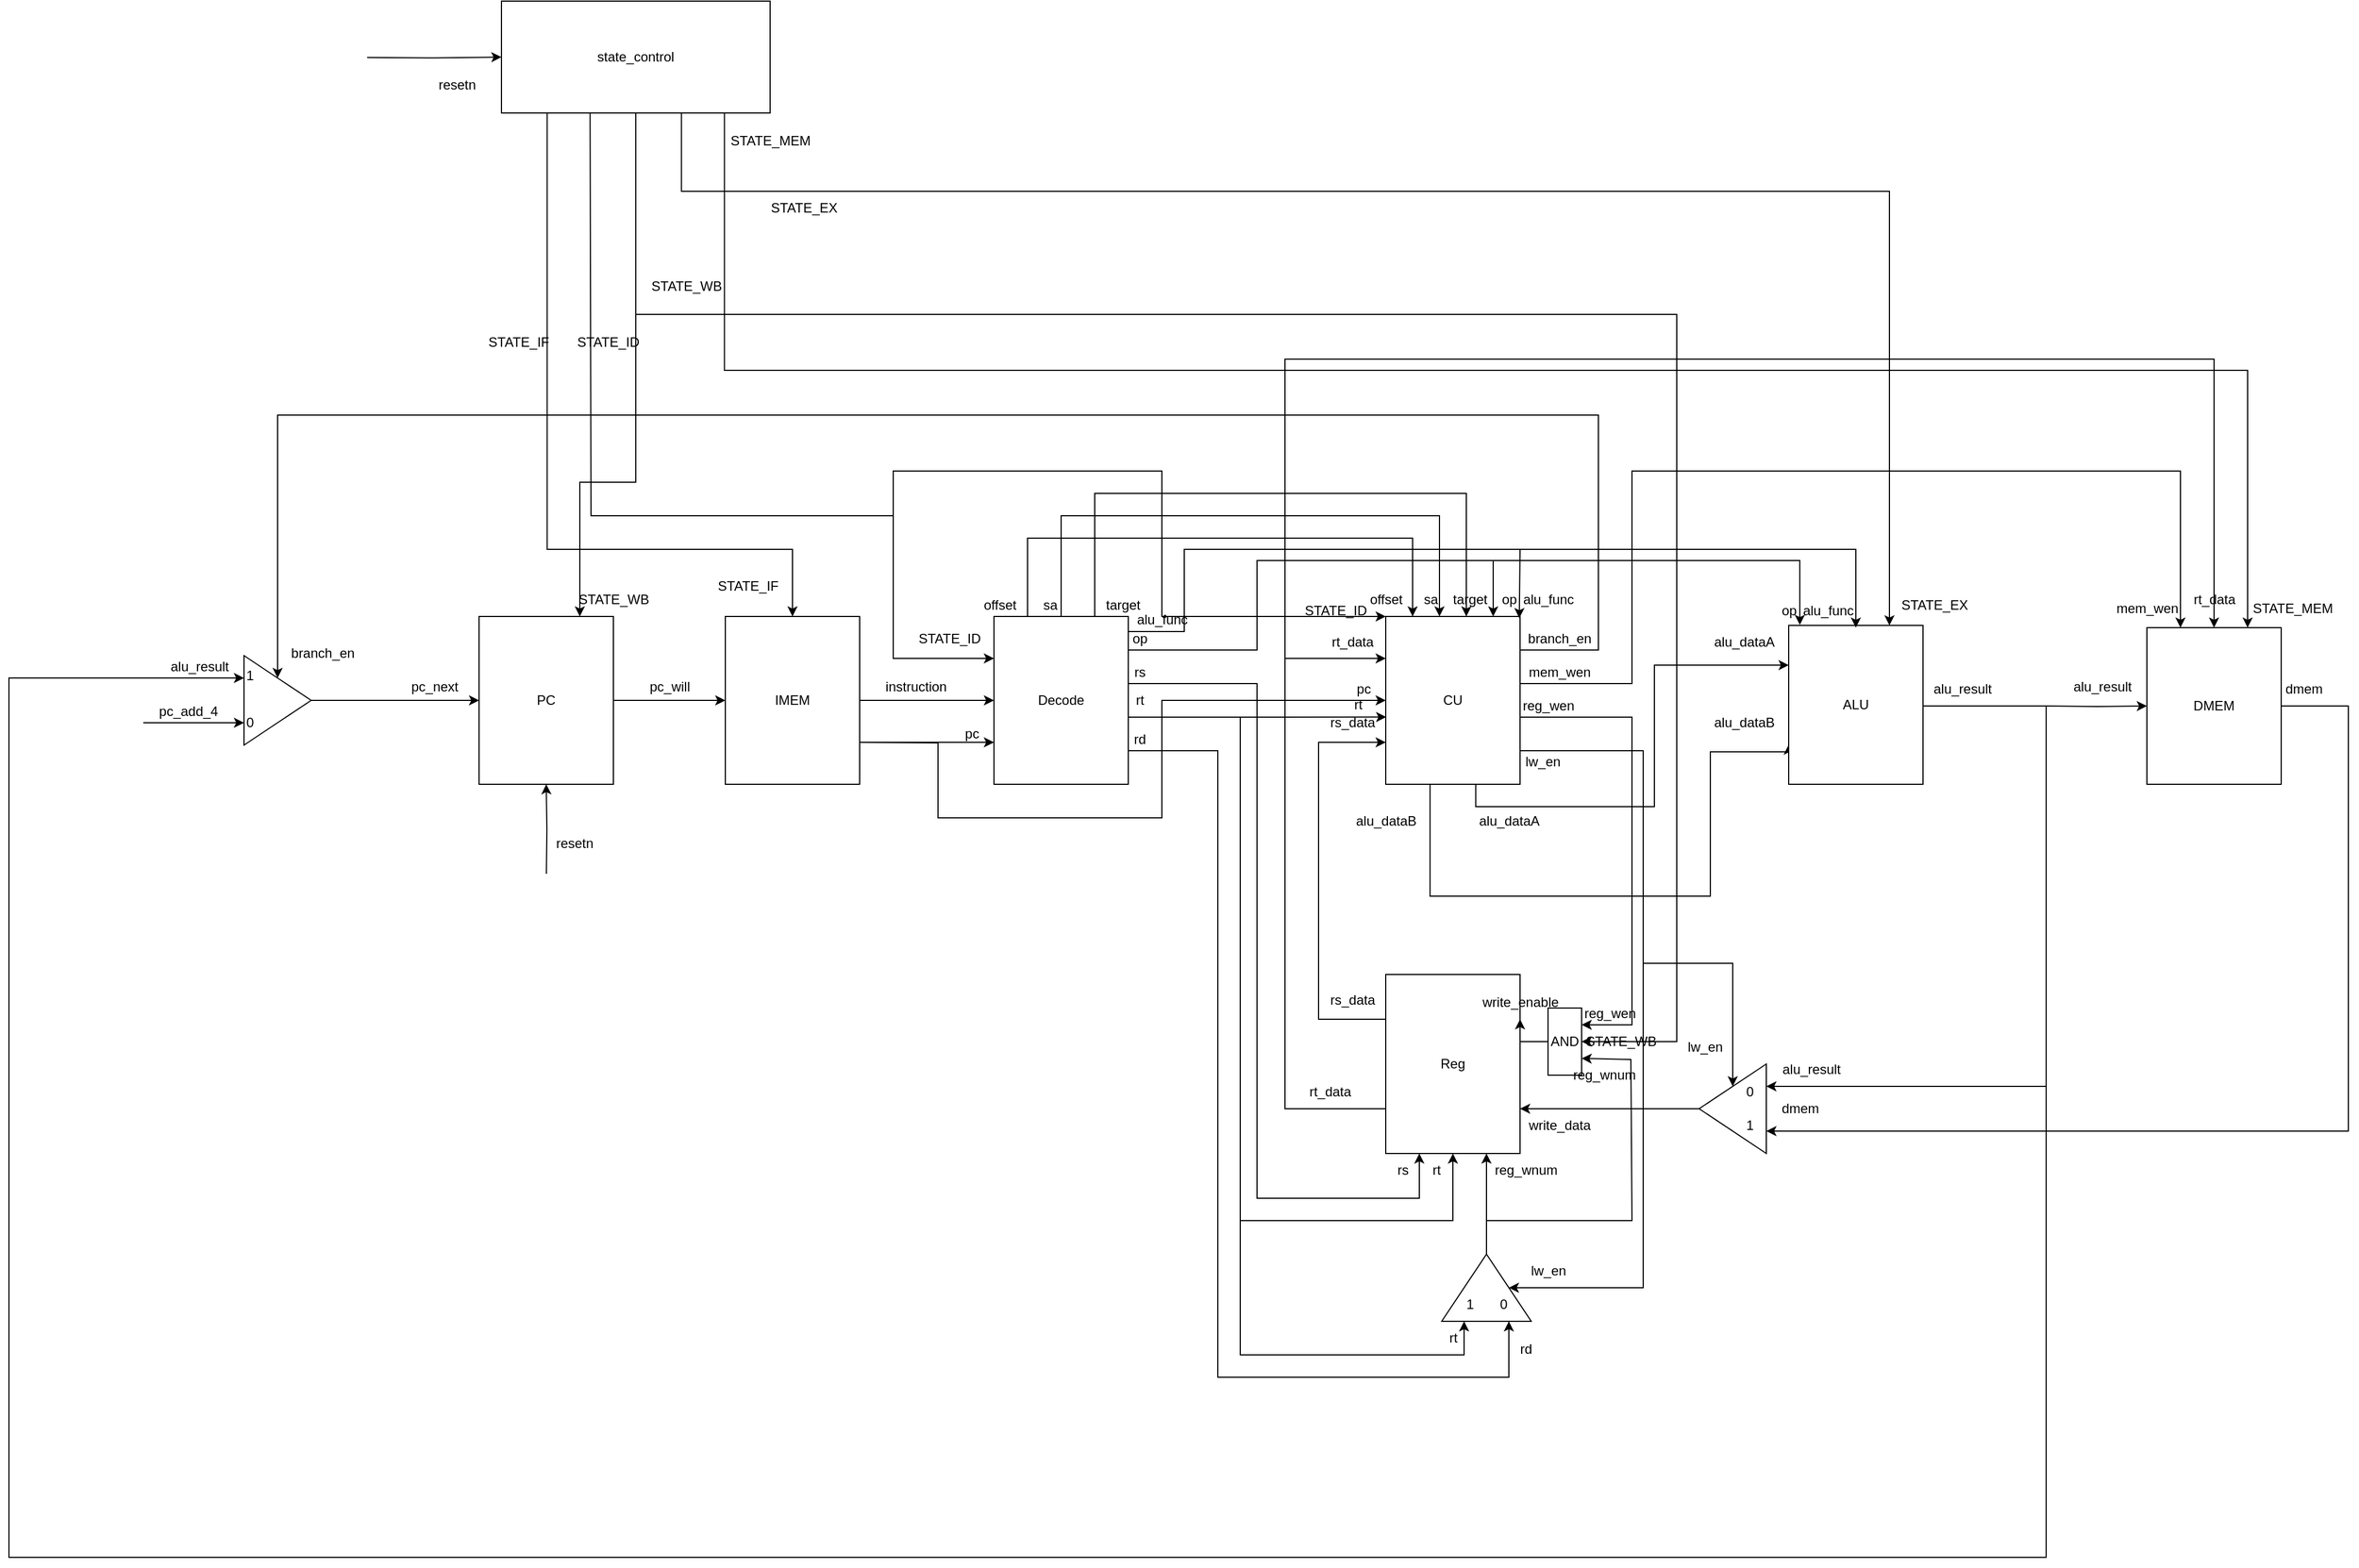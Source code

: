<mxfile version="24.7.14">
  <diagram name="Page-1" id="JfhsIWVtDb8jiLFYZKjV">
    <mxGraphModel dx="1584" dy="502" grid="1" gridSize="10" guides="1" tooltips="1" connect="1" arrows="1" fold="1" page="1" pageScale="1" pageWidth="850" pageHeight="1100" math="0" shadow="0">
      <root>
        <mxCell id="0" />
        <mxCell id="1" parent="0" />
        <mxCell id="pZzWQdrqWhO56cQLwBPk-38" style="edgeStyle=orthogonalEdgeStyle;rounded=0;orthogonalLoop=1;jettySize=auto;html=1;exitX=1;exitY=0.5;exitDx=0;exitDy=0;entryX=1;entryY=0.75;entryDx=0;entryDy=0;" parent="1" source="pZzWQdrqWhO56cQLwBPk-41" target="pZzWQdrqWhO56cQLwBPk-21" edge="1">
          <mxGeometry relative="1" as="geometry">
            <mxPoint x="980" y="1150.034" as="sourcePoint" />
          </mxGeometry>
        </mxCell>
        <mxCell id="O8wrKZnLC1rlu9LmYb7D-2" style="edgeStyle=orthogonalEdgeStyle;rounded=0;orthogonalLoop=1;jettySize=auto;html=1;exitX=1;exitY=0.5;exitDx=0;exitDy=0;entryX=0;entryY=0.5;entryDx=0;entryDy=0;" parent="1" source="O8wrKZnLC1rlu9LmYb7D-1" target="O8wrKZnLC1rlu9LmYb7D-27" edge="1">
          <mxGeometry relative="1" as="geometry">
            <mxPoint x="200" y="785" as="targetPoint" />
          </mxGeometry>
        </mxCell>
        <mxCell id="pZzWQdrqWhO56cQLwBPk-84" style="edgeStyle=orthogonalEdgeStyle;rounded=0;orthogonalLoop=1;jettySize=auto;html=1;exitX=0.5;exitY=1;exitDx=0;exitDy=0;entryX=0.5;entryY=1;entryDx=0;entryDy=0;" parent="1" target="O8wrKZnLC1rlu9LmYb7D-1" edge="1">
          <mxGeometry relative="1" as="geometry">
            <mxPoint x="10.143" y="940" as="sourcePoint" />
          </mxGeometry>
        </mxCell>
        <mxCell id="O8wrKZnLC1rlu9LmYb7D-1" value="PC" style="rounded=0;whiteSpace=wrap;html=1;" parent="1" vertex="1">
          <mxGeometry x="-50" y="710" width="120" height="150" as="geometry" />
        </mxCell>
        <mxCell id="O8wrKZnLC1rlu9LmYb7D-3" value="pc_will" style="text;html=1;align=center;verticalAlign=middle;resizable=0;points=[];autosize=1;strokeColor=none;fillColor=none;" parent="1" vertex="1">
          <mxGeometry x="90" y="758" width="60" height="30" as="geometry" />
        </mxCell>
        <mxCell id="O8wrKZnLC1rlu9LmYb7D-5" value="" style="endArrow=classic;html=1;rounded=0;entryX=0;entryY=0.5;entryDx=0;entryDy=0;exitX=1;exitY=0.5;exitDx=0;exitDy=0;" parent="1" source="O8wrKZnLC1rlu9LmYb7D-8" target="O8wrKZnLC1rlu9LmYb7D-1" edge="1">
          <mxGeometry width="50" height="50" relative="1" as="geometry">
            <mxPoint x="-130" y="785" as="sourcePoint" />
            <mxPoint x="-80" y="720" as="targetPoint" />
          </mxGeometry>
        </mxCell>
        <mxCell id="O8wrKZnLC1rlu9LmYb7D-6" value="pc_next" style="text;html=1;align=center;verticalAlign=middle;resizable=0;points=[];autosize=1;strokeColor=none;fillColor=none;" parent="1" vertex="1">
          <mxGeometry x="-125" y="758" width="70" height="30" as="geometry" />
        </mxCell>
        <mxCell id="O8wrKZnLC1rlu9LmYb7D-8" value="" style="triangle;whiteSpace=wrap;html=1;" parent="1" vertex="1">
          <mxGeometry x="-260" y="745" width="60" height="80" as="geometry" />
        </mxCell>
        <mxCell id="O8wrKZnLC1rlu9LmYb7D-10" value="branch_en" style="text;html=1;align=center;verticalAlign=middle;resizable=0;points=[];autosize=1;strokeColor=none;fillColor=none;" parent="1" vertex="1">
          <mxGeometry x="-230" y="728" width="80" height="30" as="geometry" />
        </mxCell>
        <mxCell id="O8wrKZnLC1rlu9LmYb7D-11" value="1" style="text;html=1;align=center;verticalAlign=middle;resizable=0;points=[];autosize=1;strokeColor=none;fillColor=none;" parent="1" vertex="1">
          <mxGeometry x="-270" y="748" width="30" height="30" as="geometry" />
        </mxCell>
        <mxCell id="O8wrKZnLC1rlu9LmYb7D-12" value="0" style="text;html=1;align=center;verticalAlign=middle;resizable=0;points=[];autosize=1;strokeColor=none;fillColor=none;" parent="1" vertex="1">
          <mxGeometry x="-270" y="790" width="30" height="30" as="geometry" />
        </mxCell>
        <mxCell id="O8wrKZnLC1rlu9LmYb7D-13" value="" style="endArrow=classic;html=1;rounded=0;entryX=0;entryY=0.75;entryDx=0;entryDy=0;" parent="1" target="O8wrKZnLC1rlu9LmYb7D-8" edge="1">
          <mxGeometry width="50" height="50" relative="1" as="geometry">
            <mxPoint x="-350" y="805" as="sourcePoint" />
            <mxPoint x="-310" y="780" as="targetPoint" />
          </mxGeometry>
        </mxCell>
        <mxCell id="O8wrKZnLC1rlu9LmYb7D-15" value="pc_add_4" style="text;html=1;align=center;verticalAlign=middle;resizable=0;points=[];autosize=1;strokeColor=none;fillColor=none;" parent="1" vertex="1">
          <mxGeometry x="-350" y="780" width="80" height="30" as="geometry" />
        </mxCell>
        <mxCell id="O8wrKZnLC1rlu9LmYb7D-16" value="alu_result" style="text;html=1;align=center;verticalAlign=middle;resizable=0;points=[];autosize=1;strokeColor=none;fillColor=none;" parent="1" vertex="1">
          <mxGeometry x="-340" y="740" width="80" height="30" as="geometry" />
        </mxCell>
        <mxCell id="O8wrKZnLC1rlu9LmYb7D-27" value="IMEM" style="rounded=0;whiteSpace=wrap;html=1;" parent="1" vertex="1">
          <mxGeometry x="170" y="710" width="120" height="150" as="geometry" />
        </mxCell>
        <mxCell id="O8wrKZnLC1rlu9LmYb7D-28" value="" style="endArrow=classic;html=1;rounded=0;exitX=1;exitY=0.5;exitDx=0;exitDy=0;entryX=0;entryY=0.5;entryDx=0;entryDy=0;" parent="1" source="O8wrKZnLC1rlu9LmYb7D-27" target="O8wrKZnLC1rlu9LmYb7D-30" edge="1">
          <mxGeometry width="50" height="50" relative="1" as="geometry">
            <mxPoint x="310" y="790" as="sourcePoint" />
            <mxPoint x="400" y="785" as="targetPoint" />
          </mxGeometry>
        </mxCell>
        <mxCell id="O8wrKZnLC1rlu9LmYb7D-29" value="instruction" style="text;html=1;align=center;verticalAlign=middle;resizable=0;points=[];autosize=1;strokeColor=none;fillColor=none;" parent="1" vertex="1">
          <mxGeometry x="300" y="758" width="80" height="30" as="geometry" />
        </mxCell>
        <mxCell id="pZzWQdrqWhO56cQLwBPk-31" style="edgeStyle=orthogonalEdgeStyle;rounded=0;orthogonalLoop=1;jettySize=auto;html=1;exitX=1;exitY=0.4;exitDx=0;exitDy=0;exitPerimeter=0;entryX=0.25;entryY=1;entryDx=0;entryDy=0;" parent="1" source="O8wrKZnLC1rlu9LmYb7D-30" target="pZzWQdrqWhO56cQLwBPk-21" edge="1">
          <mxGeometry relative="1" as="geometry">
            <mxPoint x="600" y="770.034" as="targetPoint" />
            <Array as="points">
              <mxPoint x="645" y="770" />
              <mxPoint x="645" y="1230" />
              <mxPoint x="790" y="1230" />
            </Array>
          </mxGeometry>
        </mxCell>
        <mxCell id="pZzWQdrqWhO56cQLwBPk-32" style="edgeStyle=orthogonalEdgeStyle;rounded=0;orthogonalLoop=1;jettySize=auto;html=1;exitX=1;exitY=0.6;exitDx=0;exitDy=0;exitPerimeter=0;entryX=0.5;entryY=1;entryDx=0;entryDy=0;" parent="1" source="O8wrKZnLC1rlu9LmYb7D-30" target="pZzWQdrqWhO56cQLwBPk-21" edge="1">
          <mxGeometry relative="1" as="geometry">
            <mxPoint x="600" y="799.69" as="targetPoint" />
            <Array as="points">
              <mxPoint x="630" y="800" />
              <mxPoint x="630" y="1250" />
              <mxPoint x="820" y="1250" />
            </Array>
          </mxGeometry>
        </mxCell>
        <mxCell id="pZzWQdrqWhO56cQLwBPk-33" style="edgeStyle=orthogonalEdgeStyle;rounded=0;orthogonalLoop=1;jettySize=auto;html=1;exitX=1;exitY=0.8;exitDx=0;exitDy=0;exitPerimeter=0;entryX=0;entryY=0.75;entryDx=0;entryDy=0;" parent="1" source="O8wrKZnLC1rlu9LmYb7D-30" target="pZzWQdrqWhO56cQLwBPk-58" edge="1">
          <mxGeometry relative="1" as="geometry">
            <mxPoint x="850" y="1350" as="targetPoint" />
            <Array as="points">
              <mxPoint x="610" y="830" />
              <mxPoint x="610" y="1390" />
              <mxPoint x="870" y="1390" />
            </Array>
          </mxGeometry>
        </mxCell>
        <mxCell id="pZzWQdrqWhO56cQLwBPk-77" style="edgeStyle=orthogonalEdgeStyle;rounded=0;orthogonalLoop=1;jettySize=auto;html=1;exitX=0.25;exitY=0;exitDx=0;exitDy=0;exitPerimeter=0;entryX=0.2;entryY=0;entryDx=0;entryDy=0;entryPerimeter=0;" parent="1" source="O8wrKZnLC1rlu9LmYb7D-30" target="O8wrKZnLC1rlu9LmYb7D-51" edge="1">
          <mxGeometry relative="1" as="geometry">
            <mxPoint x="480" y="630" as="targetPoint" />
            <Array as="points">
              <mxPoint x="440" y="640" />
              <mxPoint x="784" y="640" />
            </Array>
          </mxGeometry>
        </mxCell>
        <mxCell id="O8wrKZnLC1rlu9LmYb7D-30" value="Decode" style="rounded=0;whiteSpace=wrap;html=1;points=[[0,0,0,0,0],[0,0.25,0,0,0],[0,0.5,0,0,0],[0,0.75,0,0,0],[0,1,0,0,0],[0.25,0,0,0,0],[0.25,1,0,0,0],[0.5,0,0,0,0],[0.5,1,0,0,0],[0.62,0,0,0,0],[0.75,0,0,0,0],[0.75,1,0,0,0],[1,0,0,0,0],[1,0.09,0,0,0],[1,0.2,0,0,0],[1,0.4,0,0,0],[1,0.6,0,0,0],[1,0.8,0,0,0],[1,1,0,0,0]];" parent="1" vertex="1">
          <mxGeometry x="410" y="710" width="120" height="150" as="geometry" />
        </mxCell>
        <mxCell id="O8wrKZnLC1rlu9LmYb7D-34" value="rs" style="text;html=1;align=center;verticalAlign=middle;resizable=0;points=[];autosize=1;strokeColor=none;fillColor=none;" parent="1" vertex="1">
          <mxGeometry x="525" y="745" width="30" height="30" as="geometry" />
        </mxCell>
        <mxCell id="O8wrKZnLC1rlu9LmYb7D-35" value="rt" style="text;html=1;align=center;verticalAlign=middle;resizable=0;points=[];autosize=1;strokeColor=none;fillColor=none;" parent="1" vertex="1">
          <mxGeometry x="525" y="770" width="30" height="30" as="geometry" />
        </mxCell>
        <mxCell id="O8wrKZnLC1rlu9LmYb7D-36" value="rd" style="text;html=1;align=center;verticalAlign=middle;resizable=0;points=[];autosize=1;strokeColor=none;fillColor=none;" parent="1" vertex="1">
          <mxGeometry x="525" y="805" width="30" height="30" as="geometry" />
        </mxCell>
        <mxCell id="O8wrKZnLC1rlu9LmYb7D-40" value="sa" style="text;html=1;align=center;verticalAlign=middle;resizable=0;points=[];autosize=1;strokeColor=none;fillColor=none;" parent="1" vertex="1">
          <mxGeometry x="780" y="680" width="40" height="30" as="geometry" />
        </mxCell>
        <mxCell id="O8wrKZnLC1rlu9LmYb7D-41" value="offset" style="text;html=1;align=center;verticalAlign=middle;resizable=0;points=[];autosize=1;strokeColor=none;fillColor=none;" parent="1" vertex="1">
          <mxGeometry x="390" y="685" width="50" height="30" as="geometry" />
        </mxCell>
        <mxCell id="O8wrKZnLC1rlu9LmYb7D-42" value="target" style="text;html=1;align=center;verticalAlign=middle;resizable=0;points=[];autosize=1;strokeColor=none;fillColor=none;" parent="1" vertex="1">
          <mxGeometry x="810" y="680" width="50" height="30" as="geometry" />
        </mxCell>
        <mxCell id="O8wrKZnLC1rlu9LmYb7D-50" value="op" style="text;html=1;align=center;verticalAlign=middle;resizable=0;points=[];autosize=1;strokeColor=none;fillColor=none;" parent="1" vertex="1">
          <mxGeometry x="520" y="715" width="40" height="30" as="geometry" />
        </mxCell>
        <mxCell id="O8wrKZnLC1rlu9LmYb7D-61" style="edgeStyle=orthogonalEdgeStyle;rounded=0;orthogonalLoop=1;jettySize=auto;html=1;exitX=1;exitY=0.2;exitDx=0;exitDy=0;exitPerimeter=0;entryX=0.5;entryY=0;entryDx=0;entryDy=0;" parent="1" source="O8wrKZnLC1rlu9LmYb7D-51" target="O8wrKZnLC1rlu9LmYb7D-8" edge="1">
          <mxGeometry relative="1" as="geometry">
            <mxPoint x="560" y="570" as="targetPoint" />
            <Array as="points">
              <mxPoint x="950" y="740" />
              <mxPoint x="950" y="530" />
              <mxPoint x="-230" y="530" />
            </Array>
          </mxGeometry>
        </mxCell>
        <mxCell id="O8wrKZnLC1rlu9LmYb7D-62" style="edgeStyle=orthogonalEdgeStyle;rounded=0;orthogonalLoop=1;jettySize=auto;html=1;exitX=1;exitY=0.4;exitDx=0;exitDy=0;exitPerimeter=0;entryX=0.25;entryY=0;entryDx=0;entryDy=0;" parent="1" source="O8wrKZnLC1rlu9LmYb7D-51" target="pZzWQdrqWhO56cQLwBPk-49" edge="1">
          <mxGeometry relative="1" as="geometry">
            <mxPoint x="960" y="770.048" as="targetPoint" />
            <Array as="points">
              <mxPoint x="980" y="770" />
              <mxPoint x="980" y="580" />
              <mxPoint x="1470" y="580" />
            </Array>
          </mxGeometry>
        </mxCell>
        <mxCell id="pZzWQdrqWhO56cQLwBPk-6" style="edgeStyle=orthogonalEdgeStyle;rounded=0;orthogonalLoop=1;jettySize=auto;html=1;exitX=0.33;exitY=1;exitDx=0;exitDy=0;exitPerimeter=0;entryX=0;entryY=0.75;entryDx=0;entryDy=0;" parent="1" source="O8wrKZnLC1rlu9LmYb7D-51" target="pZzWQdrqWhO56cQLwBPk-11" edge="1">
          <mxGeometry relative="1" as="geometry">
            <mxPoint x="799.6" y="920" as="targetPoint" />
            <Array as="points">
              <mxPoint x="800" y="960" />
              <mxPoint x="1050" y="960" />
              <mxPoint x="1050" y="831" />
            </Array>
          </mxGeometry>
        </mxCell>
        <mxCell id="pZzWQdrqWhO56cQLwBPk-7" style="edgeStyle=orthogonalEdgeStyle;rounded=0;orthogonalLoop=1;jettySize=auto;html=1;exitX=0.67;exitY=1;exitDx=0;exitDy=0;exitPerimeter=0;entryX=0;entryY=0.25;entryDx=0;entryDy=0;" parent="1" source="O8wrKZnLC1rlu9LmYb7D-51" target="pZzWQdrqWhO56cQLwBPk-11" edge="1">
          <mxGeometry relative="1" as="geometry">
            <mxPoint x="840.4" y="920" as="targetPoint" />
          </mxGeometry>
        </mxCell>
        <mxCell id="pZzWQdrqWhO56cQLwBPk-98" style="edgeStyle=orthogonalEdgeStyle;rounded=0;orthogonalLoop=1;jettySize=auto;html=1;exitX=1;exitY=0.6;exitDx=0;exitDy=0;exitPerimeter=0;entryX=1;entryY=0.25;entryDx=0;entryDy=0;" parent="1" source="O8wrKZnLC1rlu9LmYb7D-51" target="pZzWQdrqWhO56cQLwBPk-96" edge="1">
          <mxGeometry relative="1" as="geometry">
            <mxPoint x="960" y="1000" as="targetPoint" />
            <Array as="points">
              <mxPoint x="980" y="800" />
              <mxPoint x="980" y="1075" />
            </Array>
          </mxGeometry>
        </mxCell>
        <mxCell id="O8wrKZnLC1rlu9LmYb7D-51" value="CU" style="rounded=0;whiteSpace=wrap;html=1;points=[[0,0,0,0,0],[0,0.25,0,0,0],[0,0.5,0,0,0],[0,0.75,0,0,0],[0,1,0,0,0],[0.2,0,0,0,0],[0.33,1,0,0,0],[0.4,0,0,0,0],[0.6,0,0,0,0],[0.67,1,0,0,0],[0.8,0,0,0,0],[1,0,0,0,0],[1,0.2,0,0,0],[1,0.4,0,0,0],[1,0.6,0,0,0],[1,0.8,0,0,0],[1,1,0,0,0]];" parent="1" vertex="1">
          <mxGeometry x="760" y="710" width="120" height="150" as="geometry" />
        </mxCell>
        <mxCell id="O8wrKZnLC1rlu9LmYb7D-65" value="branch_en" style="text;html=1;align=center;verticalAlign=middle;resizable=0;points=[];autosize=1;strokeColor=none;fillColor=none;" parent="1" vertex="1">
          <mxGeometry x="875" y="715" width="80" height="30" as="geometry" />
        </mxCell>
        <mxCell id="pZzWQdrqWhO56cQLwBPk-2" value="op" style="text;html=1;align=center;verticalAlign=middle;resizable=0;points=[];autosize=1;strokeColor=none;fillColor=none;" parent="1" vertex="1">
          <mxGeometry x="850" y="680" width="40" height="30" as="geometry" />
        </mxCell>
        <mxCell id="pZzWQdrqWhO56cQLwBPk-3" value="mem_wen" style="text;html=1;align=center;verticalAlign=middle;resizable=0;points=[];autosize=1;strokeColor=none;fillColor=none;" parent="1" vertex="1">
          <mxGeometry x="875" y="745" width="80" height="30" as="geometry" />
        </mxCell>
        <mxCell id="pZzWQdrqWhO56cQLwBPk-4" value="reg_wen" style="text;html=1;align=center;verticalAlign=middle;resizable=0;points=[];autosize=1;strokeColor=none;fillColor=none;" parent="1" vertex="1">
          <mxGeometry x="870" y="775" width="70" height="30" as="geometry" />
        </mxCell>
        <mxCell id="pZzWQdrqWhO56cQLwBPk-8" value="alu_dataB" style="text;html=1;align=center;verticalAlign=middle;resizable=0;points=[];autosize=1;strokeColor=none;fillColor=none;" parent="1" vertex="1">
          <mxGeometry x="720" y="878" width="80" height="30" as="geometry" />
        </mxCell>
        <mxCell id="pZzWQdrqWhO56cQLwBPk-9" value="alu_dataA" style="text;html=1;align=center;verticalAlign=middle;resizable=0;points=[];autosize=1;strokeColor=none;fillColor=none;" parent="1" vertex="1">
          <mxGeometry x="830" y="878" width="80" height="30" as="geometry" />
        </mxCell>
        <mxCell id="pZzWQdrqWhO56cQLwBPk-19" style="edgeStyle=orthogonalEdgeStyle;rounded=0;orthogonalLoop=1;jettySize=auto;html=1;exitX=1;exitY=0.5;exitDx=0;exitDy=0;entryX=0;entryY=0.75;entryDx=0;entryDy=0;" parent="1" source="pZzWQdrqWhO56cQLwBPk-11" target="pZzWQdrqWhO56cQLwBPk-41" edge="1">
          <mxGeometry relative="1" as="geometry">
            <mxPoint x="1410" y="792.793" as="targetPoint" />
            <Array as="points">
              <mxPoint x="1240" y="790" />
              <mxPoint x="1350" y="790" />
              <mxPoint x="1350" y="1130" />
            </Array>
          </mxGeometry>
        </mxCell>
        <mxCell id="pZzWQdrqWhO56cQLwBPk-11" value="ALU" style="rounded=0;whiteSpace=wrap;html=1;" parent="1" vertex="1">
          <mxGeometry x="1120" y="718" width="120" height="142" as="geometry" />
        </mxCell>
        <mxCell id="pZzWQdrqWhO56cQLwBPk-12" value="alu_dataA" style="text;html=1;align=center;verticalAlign=middle;resizable=0;points=[];autosize=1;strokeColor=none;fillColor=none;" parent="1" vertex="1">
          <mxGeometry x="1040" y="718" width="80" height="30" as="geometry" />
        </mxCell>
        <mxCell id="pZzWQdrqWhO56cQLwBPk-15" value="alu_dataB" style="text;html=1;align=center;verticalAlign=middle;resizable=0;points=[];autosize=1;strokeColor=none;fillColor=none;" parent="1" vertex="1">
          <mxGeometry x="1040" y="790" width="80" height="30" as="geometry" />
        </mxCell>
        <mxCell id="pZzWQdrqWhO56cQLwBPk-18" value="alu_func" style="text;html=1;align=center;verticalAlign=middle;resizable=0;points=[];autosize=1;strokeColor=none;fillColor=none;" parent="1" vertex="1">
          <mxGeometry x="1120" y="690" width="70" height="30" as="geometry" />
        </mxCell>
        <mxCell id="pZzWQdrqWhO56cQLwBPk-20" value="alu_result" style="text;html=1;align=center;verticalAlign=middle;resizable=0;points=[];autosize=1;strokeColor=none;fillColor=none;" parent="1" vertex="1">
          <mxGeometry x="1235" y="760" width="80" height="30" as="geometry" />
        </mxCell>
        <mxCell id="pZzWQdrqWhO56cQLwBPk-21" value="Reg" style="rounded=0;whiteSpace=wrap;html=1;" parent="1" vertex="1">
          <mxGeometry x="760" y="1030" width="120" height="160" as="geometry" />
        </mxCell>
        <mxCell id="pZzWQdrqWhO56cQLwBPk-23" style="edgeStyle=orthogonalEdgeStyle;rounded=0;orthogonalLoop=1;jettySize=auto;html=1;exitX=0;exitY=0.25;exitDx=0;exitDy=0;entryX=0;entryY=0.75;entryDx=0;entryDy=0;entryPerimeter=0;" parent="1" source="pZzWQdrqWhO56cQLwBPk-21" target="O8wrKZnLC1rlu9LmYb7D-51" edge="1">
          <mxGeometry relative="1" as="geometry">
            <Array as="points">
              <mxPoint x="700" y="1070" />
              <mxPoint x="700" y="823" />
            </Array>
          </mxGeometry>
        </mxCell>
        <mxCell id="pZzWQdrqWhO56cQLwBPk-24" value="rs_data" style="text;html=1;align=center;verticalAlign=middle;resizable=0;points=[];autosize=1;strokeColor=none;fillColor=none;" parent="1" vertex="1">
          <mxGeometry x="700" y="1038" width="60" height="30" as="geometry" />
        </mxCell>
        <mxCell id="pZzWQdrqWhO56cQLwBPk-25" style="edgeStyle=orthogonalEdgeStyle;rounded=0;orthogonalLoop=1;jettySize=auto;html=1;exitX=0;exitY=0.75;exitDx=0;exitDy=0;entryX=0;entryY=0.25;entryDx=0;entryDy=0;entryPerimeter=0;" parent="1" source="pZzWQdrqWhO56cQLwBPk-21" target="O8wrKZnLC1rlu9LmYb7D-51" edge="1">
          <mxGeometry relative="1" as="geometry">
            <Array as="points">
              <mxPoint x="670" y="1150" />
              <mxPoint x="670" y="747" />
            </Array>
          </mxGeometry>
        </mxCell>
        <mxCell id="pZzWQdrqWhO56cQLwBPk-26" value="rt_data" style="text;html=1;align=center;verticalAlign=middle;resizable=0;points=[];autosize=1;strokeColor=none;fillColor=none;" parent="1" vertex="1">
          <mxGeometry x="680" y="1120" width="60" height="30" as="geometry" />
        </mxCell>
        <mxCell id="pZzWQdrqWhO56cQLwBPk-27" value="reg_wen" style="text;html=1;align=center;verticalAlign=middle;resizable=0;points=[];autosize=1;strokeColor=none;fillColor=none;" parent="1" vertex="1">
          <mxGeometry x="925" y="1050" width="70" height="30" as="geometry" />
        </mxCell>
        <mxCell id="pZzWQdrqWhO56cQLwBPk-29" value="rs_data" style="text;html=1;align=center;verticalAlign=middle;resizable=0;points=[];autosize=1;strokeColor=none;fillColor=none;" parent="1" vertex="1">
          <mxGeometry x="700" y="790" width="60" height="30" as="geometry" />
        </mxCell>
        <mxCell id="pZzWQdrqWhO56cQLwBPk-30" value="rt_data" style="text;html=1;align=center;verticalAlign=middle;resizable=0;points=[];autosize=1;strokeColor=none;fillColor=none;" parent="1" vertex="1">
          <mxGeometry x="700" y="718" width="60" height="30" as="geometry" />
        </mxCell>
        <mxCell id="pZzWQdrqWhO56cQLwBPk-34" value="rs" style="text;html=1;align=center;verticalAlign=middle;resizable=0;points=[];autosize=1;strokeColor=none;fillColor=none;" parent="1" vertex="1">
          <mxGeometry x="760" y="1190" width="30" height="30" as="geometry" />
        </mxCell>
        <mxCell id="pZzWQdrqWhO56cQLwBPk-35" value="rt" style="text;html=1;align=center;verticalAlign=middle;resizable=0;points=[];autosize=1;strokeColor=none;fillColor=none;" parent="1" vertex="1">
          <mxGeometry x="790" y="1190" width="30" height="30" as="geometry" />
        </mxCell>
        <mxCell id="pZzWQdrqWhO56cQLwBPk-40" value="write_data" style="text;html=1;align=center;verticalAlign=middle;resizable=0;points=[];autosize=1;strokeColor=none;fillColor=none;" parent="1" vertex="1">
          <mxGeometry x="875" y="1150" width="80" height="30" as="geometry" />
        </mxCell>
        <mxCell id="pZzWQdrqWhO56cQLwBPk-43" style="edgeStyle=orthogonalEdgeStyle;rounded=0;orthogonalLoop=1;jettySize=auto;html=1;exitX=1;exitY=0.8;exitDx=0;exitDy=0;entryX=0.5;entryY=1;entryDx=0;entryDy=0;exitPerimeter=0;" parent="1" source="O8wrKZnLC1rlu9LmYb7D-51" target="pZzWQdrqWhO56cQLwBPk-41" edge="1">
          <mxGeometry relative="1" as="geometry">
            <mxPoint x="1070.345" y="1060" as="sourcePoint" />
            <Array as="points">
              <mxPoint x="990" y="830" />
              <mxPoint x="990" y="1020" />
              <mxPoint x="1070" y="1020" />
            </Array>
          </mxGeometry>
        </mxCell>
        <mxCell id="pZzWQdrqWhO56cQLwBPk-41" value="" style="triangle;whiteSpace=wrap;html=1;direction=west;" parent="1" vertex="1">
          <mxGeometry x="1040" y="1110" width="60" height="80" as="geometry" />
        </mxCell>
        <mxCell id="pZzWQdrqWhO56cQLwBPk-44" value="lw_en" style="text;html=1;align=center;verticalAlign=middle;resizable=0;points=[];autosize=1;strokeColor=none;fillColor=none;" parent="1" vertex="1">
          <mxGeometry x="1020" y="1080" width="50" height="30" as="geometry" />
        </mxCell>
        <mxCell id="pZzWQdrqWhO56cQLwBPk-45" value="alu_result" style="text;html=1;align=center;verticalAlign=middle;resizable=0;points=[];autosize=1;strokeColor=none;fillColor=none;" parent="1" vertex="1">
          <mxGeometry x="1100" y="1100" width="80" height="30" as="geometry" />
        </mxCell>
        <mxCell id="pZzWQdrqWhO56cQLwBPk-47" value="0" style="text;html=1;align=center;verticalAlign=middle;resizable=0;points=[];autosize=1;strokeColor=none;fillColor=none;" parent="1" vertex="1">
          <mxGeometry x="1070" y="1120" width="30" height="30" as="geometry" />
        </mxCell>
        <mxCell id="pZzWQdrqWhO56cQLwBPk-48" value="1" style="text;html=1;align=center;verticalAlign=middle;resizable=0;points=[];autosize=1;strokeColor=none;fillColor=none;" parent="1" vertex="1">
          <mxGeometry x="1070" y="1150" width="30" height="30" as="geometry" />
        </mxCell>
        <mxCell id="pZzWQdrqWhO56cQLwBPk-52" style="edgeStyle=orthogonalEdgeStyle;rounded=0;orthogonalLoop=1;jettySize=auto;html=1;exitX=0;exitY=0.5;exitDx=0;exitDy=0;entryX=0;entryY=0.5;entryDx=0;entryDy=0;" parent="1" target="pZzWQdrqWhO56cQLwBPk-49" edge="1">
          <mxGeometry relative="1" as="geometry">
            <mxPoint x="1350" y="790.034" as="sourcePoint" />
          </mxGeometry>
        </mxCell>
        <mxCell id="pZzWQdrqWhO56cQLwBPk-55" style="edgeStyle=orthogonalEdgeStyle;rounded=0;orthogonalLoop=1;jettySize=auto;html=1;exitX=1;exitY=0.5;exitDx=0;exitDy=0;entryX=0;entryY=0.25;entryDx=0;entryDy=0;" parent="1" source="pZzWQdrqWhO56cQLwBPk-49" target="pZzWQdrqWhO56cQLwBPk-41" edge="1">
          <mxGeometry relative="1" as="geometry">
            <mxPoint x="1450" y="1220" as="targetPoint" />
            <Array as="points">
              <mxPoint x="1620" y="790" />
              <mxPoint x="1620" y="1170" />
            </Array>
          </mxGeometry>
        </mxCell>
        <mxCell id="pZzWQdrqWhO56cQLwBPk-49" value="DMEM" style="rounded=0;whiteSpace=wrap;html=1;" parent="1" vertex="1">
          <mxGeometry x="1440" y="720" width="120" height="140" as="geometry" />
        </mxCell>
        <mxCell id="pZzWQdrqWhO56cQLwBPk-53" value="alu_result" style="text;html=1;align=center;verticalAlign=middle;resizable=0;points=[];autosize=1;strokeColor=none;fillColor=none;" parent="1" vertex="1">
          <mxGeometry x="1360" y="758" width="80" height="30" as="geometry" />
        </mxCell>
        <mxCell id="pZzWQdrqWhO56cQLwBPk-56" value="dmem" style="text;html=1;align=center;verticalAlign=middle;resizable=0;points=[];autosize=1;strokeColor=none;fillColor=none;" parent="1" vertex="1">
          <mxGeometry x="1550" y="760" width="60" height="30" as="geometry" />
        </mxCell>
        <mxCell id="pZzWQdrqWhO56cQLwBPk-57" value="dmem" style="text;html=1;align=center;verticalAlign=middle;resizable=0;points=[];autosize=1;strokeColor=none;fillColor=none;" parent="1" vertex="1">
          <mxGeometry x="1100" y="1135" width="60" height="30" as="geometry" />
        </mxCell>
        <mxCell id="pZzWQdrqWhO56cQLwBPk-68" style="edgeStyle=orthogonalEdgeStyle;rounded=0;orthogonalLoop=1;jettySize=auto;html=1;exitX=1;exitY=0.5;exitDx=0;exitDy=0;entryX=0.75;entryY=1;entryDx=0;entryDy=0;" parent="1" source="pZzWQdrqWhO56cQLwBPk-58" target="pZzWQdrqWhO56cQLwBPk-21" edge="1">
          <mxGeometry relative="1" as="geometry" />
        </mxCell>
        <mxCell id="pZzWQdrqWhO56cQLwBPk-58" value="" style="triangle;whiteSpace=wrap;html=1;direction=north;" parent="1" vertex="1">
          <mxGeometry x="810" y="1280" width="80" height="60" as="geometry" />
        </mxCell>
        <mxCell id="pZzWQdrqWhO56cQLwBPk-59" value="rd" style="text;html=1;align=center;verticalAlign=middle;resizable=0;points=[];autosize=1;strokeColor=none;fillColor=none;" parent="1" vertex="1">
          <mxGeometry x="870" y="1350" width="30" height="30" as="geometry" />
        </mxCell>
        <mxCell id="pZzWQdrqWhO56cQLwBPk-61" style="edgeStyle=orthogonalEdgeStyle;rounded=0;orthogonalLoop=1;jettySize=auto;html=1;entryX=0.5;entryY=1;entryDx=0;entryDy=0;" parent="1" target="pZzWQdrqWhO56cQLwBPk-58" edge="1">
          <mxGeometry relative="1" as="geometry">
            <mxPoint x="1070" y="1320" as="targetPoint" />
            <mxPoint x="990" y="1020" as="sourcePoint" />
            <Array as="points">
              <mxPoint x="990" y="1310" />
            </Array>
          </mxGeometry>
        </mxCell>
        <mxCell id="pZzWQdrqWhO56cQLwBPk-62" value="lw_en" style="text;html=1;align=center;verticalAlign=middle;resizable=0;points=[];autosize=1;strokeColor=none;fillColor=none;" parent="1" vertex="1">
          <mxGeometry x="880" y="1280" width="50" height="30" as="geometry" />
        </mxCell>
        <mxCell id="pZzWQdrqWhO56cQLwBPk-63" value="0" style="text;html=1;align=center;verticalAlign=middle;resizable=0;points=[];autosize=1;strokeColor=none;fillColor=none;" parent="1" vertex="1">
          <mxGeometry x="850" y="1310" width="30" height="30" as="geometry" />
        </mxCell>
        <mxCell id="pZzWQdrqWhO56cQLwBPk-64" value="1" style="text;html=1;align=center;verticalAlign=middle;resizable=0;points=[];autosize=1;strokeColor=none;fillColor=none;" parent="1" vertex="1">
          <mxGeometry x="820" y="1310" width="30" height="30" as="geometry" />
        </mxCell>
        <mxCell id="pZzWQdrqWhO56cQLwBPk-65" style="edgeStyle=orthogonalEdgeStyle;rounded=0;orthogonalLoop=1;jettySize=auto;html=1;entryX=0;entryY=0.25;entryDx=0;entryDy=0;" parent="1" target="pZzWQdrqWhO56cQLwBPk-58" edge="1">
          <mxGeometry relative="1" as="geometry">
            <mxPoint x="820" y="1620" as="targetPoint" />
            <mxPoint x="630" y="1240" as="sourcePoint" />
            <Array as="points">
              <mxPoint x="630" y="1370" />
              <mxPoint x="830" y="1370" />
            </Array>
          </mxGeometry>
        </mxCell>
        <mxCell id="pZzWQdrqWhO56cQLwBPk-66" value="rt" style="text;html=1;align=center;verticalAlign=middle;resizable=0;points=[];autosize=1;strokeColor=none;fillColor=none;" parent="1" vertex="1">
          <mxGeometry x="805" y="1340" width="30" height="30" as="geometry" />
        </mxCell>
        <mxCell id="pZzWQdrqWhO56cQLwBPk-69" value="reg_wnum" style="text;html=1;align=center;verticalAlign=middle;resizable=0;points=[];autosize=1;strokeColor=none;fillColor=none;" parent="1" vertex="1">
          <mxGeometry x="845" y="1190" width="80" height="30" as="geometry" />
        </mxCell>
        <mxCell id="pZzWQdrqWhO56cQLwBPk-70" value="lw_en" style="text;html=1;align=center;verticalAlign=middle;resizable=0;points=[];autosize=1;strokeColor=none;fillColor=none;" parent="1" vertex="1">
          <mxGeometry x="875" y="825" width="50" height="30" as="geometry" />
        </mxCell>
        <mxCell id="pZzWQdrqWhO56cQLwBPk-71" value="mem_wen" style="text;html=1;align=center;verticalAlign=middle;resizable=0;points=[];autosize=1;strokeColor=none;fillColor=none;" parent="1" vertex="1">
          <mxGeometry x="1400" y="688" width="80" height="30" as="geometry" />
        </mxCell>
        <mxCell id="pZzWQdrqWhO56cQLwBPk-72" style="edgeStyle=orthogonalEdgeStyle;rounded=0;orthogonalLoop=1;jettySize=auto;html=1;entryX=0.5;entryY=0;entryDx=0;entryDy=0;" parent="1" target="pZzWQdrqWhO56cQLwBPk-49" edge="1">
          <mxGeometry relative="1" as="geometry">
            <mxPoint x="670" y="751" as="sourcePoint" />
            <mxPoint x="950" y="490" as="targetPoint" />
            <Array as="points">
              <mxPoint x="670" y="480" />
              <mxPoint x="1500" y="480" />
            </Array>
          </mxGeometry>
        </mxCell>
        <mxCell id="pZzWQdrqWhO56cQLwBPk-73" value="rt_data" style="text;html=1;align=center;verticalAlign=middle;resizable=0;points=[];autosize=1;strokeColor=none;fillColor=none;" parent="1" vertex="1">
          <mxGeometry x="1470" y="680" width="60" height="30" as="geometry" />
        </mxCell>
        <mxCell id="pZzWQdrqWhO56cQLwBPk-75" style="edgeStyle=orthogonalEdgeStyle;rounded=0;orthogonalLoop=1;jettySize=auto;html=1;entryX=0;entryY=0.25;entryDx=0;entryDy=0;" parent="1" target="O8wrKZnLC1rlu9LmYb7D-8" edge="1">
          <mxGeometry relative="1" as="geometry">
            <mxPoint x="-340" y="750" as="targetPoint" />
            <mxPoint x="1350" y="1130" as="sourcePoint" />
            <Array as="points">
              <mxPoint x="1350" y="1551" />
              <mxPoint x="-470" y="1551" />
              <mxPoint x="-470" y="765" />
            </Array>
          </mxGeometry>
        </mxCell>
        <mxCell id="pZzWQdrqWhO56cQLwBPk-78" style="edgeStyle=orthogonalEdgeStyle;rounded=0;orthogonalLoop=1;jettySize=auto;html=1;exitX=1;exitY=0.2;exitDx=0;exitDy=0;exitPerimeter=0;entryX=0.8;entryY=0;entryDx=0;entryDy=0;entryPerimeter=0;" parent="1" source="O8wrKZnLC1rlu9LmYb7D-30" target="O8wrKZnLC1rlu9LmYb7D-51" edge="1">
          <mxGeometry relative="1" as="geometry">
            <Array as="points">
              <mxPoint x="645" y="740" />
              <mxPoint x="645" y="660" />
              <mxPoint x="856" y="660" />
            </Array>
          </mxGeometry>
        </mxCell>
        <mxCell id="pZzWQdrqWhO56cQLwBPk-79" style="edgeStyle=orthogonalEdgeStyle;rounded=0;orthogonalLoop=1;jettySize=auto;html=1;exitX=0.5;exitY=0;exitDx=0;exitDy=0;exitPerimeter=0;entryX=0.4;entryY=0;entryDx=0;entryDy=0;entryPerimeter=0;" parent="1" source="O8wrKZnLC1rlu9LmYb7D-30" target="O8wrKZnLC1rlu9LmYb7D-51" edge="1">
          <mxGeometry relative="1" as="geometry">
            <Array as="points">
              <mxPoint x="470" y="620" />
              <mxPoint x="808" y="620" />
            </Array>
          </mxGeometry>
        </mxCell>
        <mxCell id="pZzWQdrqWhO56cQLwBPk-80" style="edgeStyle=orthogonalEdgeStyle;rounded=0;orthogonalLoop=1;jettySize=auto;html=1;exitX=0.75;exitY=0;exitDx=0;exitDy=0;exitPerimeter=0;entryX=0.6;entryY=0;entryDx=0;entryDy=0;entryPerimeter=0;" parent="1" source="O8wrKZnLC1rlu9LmYb7D-30" target="O8wrKZnLC1rlu9LmYb7D-51" edge="1">
          <mxGeometry relative="1" as="geometry">
            <Array as="points">
              <mxPoint x="500" y="600" />
              <mxPoint x="832" y="600" />
            </Array>
          </mxGeometry>
        </mxCell>
        <mxCell id="pZzWQdrqWhO56cQLwBPk-81" value="offset" style="text;html=1;align=center;verticalAlign=middle;resizable=0;points=[];autosize=1;strokeColor=none;fillColor=none;" parent="1" vertex="1">
          <mxGeometry x="735" y="680" width="50" height="30" as="geometry" />
        </mxCell>
        <mxCell id="pZzWQdrqWhO56cQLwBPk-82" value="sa" style="text;html=1;align=center;verticalAlign=middle;resizable=0;points=[];autosize=1;strokeColor=none;fillColor=none;" parent="1" vertex="1">
          <mxGeometry x="440" y="685" width="40" height="30" as="geometry" />
        </mxCell>
        <mxCell id="pZzWQdrqWhO56cQLwBPk-83" value="target" style="text;html=1;align=center;verticalAlign=middle;resizable=0;points=[];autosize=1;strokeColor=none;fillColor=none;" parent="1" vertex="1">
          <mxGeometry x="500" y="685" width="50" height="30" as="geometry" />
        </mxCell>
        <mxCell id="pZzWQdrqWhO56cQLwBPk-85" value="resetn" style="text;html=1;align=center;verticalAlign=middle;resizable=0;points=[];autosize=1;strokeColor=none;fillColor=none;" parent="1" vertex="1">
          <mxGeometry x="5" y="898" width="60" height="30" as="geometry" />
        </mxCell>
        <mxCell id="pZzWQdrqWhO56cQLwBPk-87" value="STATE_IF" style="text;html=1;align=center;verticalAlign=middle;resizable=0;points=[];autosize=1;strokeColor=none;fillColor=none;" parent="1" vertex="1">
          <mxGeometry x="150" y="668" width="80" height="30" as="geometry" />
        </mxCell>
        <mxCell id="pZzWQdrqWhO56cQLwBPk-88" value="STATE_ID" style="text;html=1;align=center;verticalAlign=middle;resizable=0;points=[];autosize=1;strokeColor=none;fillColor=none;" parent="1" vertex="1">
          <mxGeometry x="330" y="715" width="80" height="30" as="geometry" />
        </mxCell>
        <mxCell id="pZzWQdrqWhO56cQLwBPk-90" value="STATE_EX" style="text;html=1;align=center;verticalAlign=middle;resizable=0;points=[];autosize=1;strokeColor=none;fillColor=none;" parent="1" vertex="1">
          <mxGeometry x="1210" y="685" width="80" height="30" as="geometry" />
        </mxCell>
        <mxCell id="pZzWQdrqWhO56cQLwBPk-92" value="STATE_MEM" style="text;html=1;align=center;verticalAlign=middle;resizable=0;points=[];autosize=1;strokeColor=none;fillColor=none;" parent="1" vertex="1">
          <mxGeometry x="1520" y="688" width="100" height="30" as="geometry" />
        </mxCell>
        <mxCell id="pZzWQdrqWhO56cQLwBPk-97" style="edgeStyle=orthogonalEdgeStyle;rounded=0;orthogonalLoop=1;jettySize=auto;html=1;exitX=0;exitY=0.5;exitDx=0;exitDy=0;entryX=1;entryY=0.25;entryDx=0;entryDy=0;" parent="1" source="pZzWQdrqWhO56cQLwBPk-96" target="pZzWQdrqWhO56cQLwBPk-21" edge="1">
          <mxGeometry relative="1" as="geometry" />
        </mxCell>
        <mxCell id="pZzWQdrqWhO56cQLwBPk-96" value="AND" style="rounded=0;whiteSpace=wrap;html=1;" parent="1" vertex="1">
          <mxGeometry x="905" y="1060" width="30" height="60" as="geometry" />
        </mxCell>
        <mxCell id="pZzWQdrqWhO56cQLwBPk-100" value="STATE_WB" style="text;html=1;align=center;verticalAlign=middle;resizable=0;points=[];autosize=1;strokeColor=none;fillColor=none;" parent="1" vertex="1">
          <mxGeometry x="925" y="1075" width="90" height="30" as="geometry" />
        </mxCell>
        <mxCell id="pZzWQdrqWhO56cQLwBPk-104" style="edgeStyle=orthogonalEdgeStyle;rounded=0;orthogonalLoop=1;jettySize=auto;html=1;exitX=0.5;exitY=1;exitDx=0;exitDy=0;exitPerimeter=0;entryX=1;entryY=0.5;entryDx=0;entryDy=0;" parent="1" source="pZzWQdrqWhO56cQLwBPk-101" target="pZzWQdrqWhO56cQLwBPk-96" edge="1">
          <mxGeometry relative="1" as="geometry">
            <mxPoint x="920.0" y="1020.556" as="targetPoint" />
            <Array as="points">
              <mxPoint x="90" y="440" />
              <mxPoint x="1020" y="440" />
              <mxPoint x="1020" y="1090" />
            </Array>
          </mxGeometry>
        </mxCell>
        <mxCell id="pZzWQdrqWhO56cQLwBPk-108" style="edgeStyle=orthogonalEdgeStyle;rounded=0;orthogonalLoop=1;jettySize=auto;html=1;exitX=0.67;exitY=1;exitDx=0;exitDy=0;exitPerimeter=0;entryX=0.75;entryY=0;entryDx=0;entryDy=0;" parent="1" source="pZzWQdrqWhO56cQLwBPk-101" target="pZzWQdrqWhO56cQLwBPk-11" edge="1">
          <mxGeometry relative="1" as="geometry">
            <Array as="points">
              <mxPoint x="131" y="330" />
              <mxPoint x="1210" y="330" />
            </Array>
          </mxGeometry>
        </mxCell>
        <mxCell id="pZzWQdrqWhO56cQLwBPk-109" style="edgeStyle=orthogonalEdgeStyle;rounded=0;orthogonalLoop=1;jettySize=auto;html=1;exitX=0.83;exitY=1;exitDx=0;exitDy=0;exitPerimeter=0;entryX=0.75;entryY=0;entryDx=0;entryDy=0;" parent="1" source="pZzWQdrqWhO56cQLwBPk-101" target="pZzWQdrqWhO56cQLwBPk-49" edge="1">
          <mxGeometry relative="1" as="geometry">
            <mxPoint x="1540" y="570" as="targetPoint" />
          </mxGeometry>
        </mxCell>
        <mxCell id="pZzWQdrqWhO56cQLwBPk-113" style="edgeStyle=orthogonalEdgeStyle;rounded=0;orthogonalLoop=1;jettySize=auto;html=1;exitX=0;exitY=0.5;exitDx=0;exitDy=0;exitPerimeter=0;entryX=0;entryY=0.5;entryDx=0;entryDy=0;entryPerimeter=0;" parent="1" target="pZzWQdrqWhO56cQLwBPk-101" edge="1">
          <mxGeometry relative="1" as="geometry">
            <mxPoint x="-150" y="210.333" as="sourcePoint" />
          </mxGeometry>
        </mxCell>
        <mxCell id="pZzWQdrqWhO56cQLwBPk-129" style="edgeStyle=orthogonalEdgeStyle;rounded=0;orthogonalLoop=1;jettySize=auto;html=1;exitX=0.17;exitY=1;exitDx=0;exitDy=0;exitPerimeter=0;" parent="1" source="pZzWQdrqWhO56cQLwBPk-101" target="O8wrKZnLC1rlu9LmYb7D-27" edge="1">
          <mxGeometry relative="1" as="geometry">
            <Array as="points">
              <mxPoint x="11" y="650" />
              <mxPoint x="230" y="650" />
            </Array>
          </mxGeometry>
        </mxCell>
        <mxCell id="pZzWQdrqWhO56cQLwBPk-101" value="state_control" style="rounded=0;whiteSpace=wrap;html=1;points=[[0,0,0,0,0],[0,0.25,0,0,0],[0,0.5,0,0,0],[0,0.75,0,0,0],[0,1,0,0,0],[0.17,1,0,0,0],[0.25,0,0,0,0],[0.33,1,0,0,0],[0.5,0,0,0,0],[0.5,1,0,0,0],[0.67,1,0,0,0],[0.75,0,0,0,0],[0.83,1,0,0,0],[1,0,0,0,0],[1,0.25,0,0,0],[1,0.5,0,0,0],[1,0.75,0,0,0],[1,1,0,0,0]];" parent="1" vertex="1">
          <mxGeometry x="-30" y="160" width="240" height="100" as="geometry" />
        </mxCell>
        <mxCell id="pZzWQdrqWhO56cQLwBPk-103" style="edgeStyle=orthogonalEdgeStyle;rounded=0;orthogonalLoop=1;jettySize=auto;html=1;exitX=0.33;exitY=1;exitDx=0;exitDy=0;exitPerimeter=0;entryX=0;entryY=0.25;entryDx=0;entryDy=0;entryPerimeter=0;" parent="1" source="pZzWQdrqWhO56cQLwBPk-101" target="O8wrKZnLC1rlu9LmYb7D-30" edge="1">
          <mxGeometry relative="1" as="geometry">
            <Array as="points">
              <mxPoint x="49" y="270" />
              <mxPoint x="50" y="270" />
              <mxPoint x="50" y="620" />
              <mxPoint x="320" y="620" />
              <mxPoint x="320" y="748" />
            </Array>
          </mxGeometry>
        </mxCell>
        <mxCell id="pZzWQdrqWhO56cQLwBPk-105" value="STATE_WB" style="text;html=1;align=center;verticalAlign=middle;resizable=0;points=[];autosize=1;strokeColor=none;fillColor=none;" parent="1" vertex="1">
          <mxGeometry x="90" y="400" width="90" height="30" as="geometry" />
        </mxCell>
        <mxCell id="pZzWQdrqWhO56cQLwBPk-106" value="STATE_IF" style="text;html=1;align=center;verticalAlign=middle;resizable=0;points=[];autosize=1;strokeColor=none;fillColor=none;" parent="1" vertex="1">
          <mxGeometry x="-55" y="450" width="80" height="30" as="geometry" />
        </mxCell>
        <mxCell id="pZzWQdrqWhO56cQLwBPk-107" value="STATE_ID" style="text;html=1;align=center;verticalAlign=middle;resizable=0;points=[];autosize=1;strokeColor=none;fillColor=none;" parent="1" vertex="1">
          <mxGeometry x="25" y="450" width="80" height="30" as="geometry" />
        </mxCell>
        <mxCell id="pZzWQdrqWhO56cQLwBPk-110" value="STATE_MEM" style="text;html=1;align=center;verticalAlign=middle;resizable=0;points=[];autosize=1;strokeColor=none;fillColor=none;" parent="1" vertex="1">
          <mxGeometry x="160" y="270" width="100" height="30" as="geometry" />
        </mxCell>
        <mxCell id="pZzWQdrqWhO56cQLwBPk-111" value="STATE_EX" style="text;html=1;align=center;verticalAlign=middle;resizable=0;points=[];autosize=1;strokeColor=none;fillColor=none;" parent="1" vertex="1">
          <mxGeometry x="200" y="330" width="80" height="30" as="geometry" />
        </mxCell>
        <mxCell id="pZzWQdrqWhO56cQLwBPk-112" value="resetn" style="text;html=1;align=center;verticalAlign=middle;resizable=0;points=[];autosize=1;strokeColor=none;fillColor=none;" parent="1" vertex="1">
          <mxGeometry x="-100" y="220" width="60" height="30" as="geometry" />
        </mxCell>
        <mxCell id="pZzWQdrqWhO56cQLwBPk-115" value="pc" style="text;html=1;align=center;verticalAlign=middle;resizable=0;points=[];autosize=1;strokeColor=none;fillColor=none;" parent="1" vertex="1">
          <mxGeometry x="370" y="800" width="40" height="30" as="geometry" />
        </mxCell>
        <mxCell id="pZzWQdrqWhO56cQLwBPk-116" style="edgeStyle=orthogonalEdgeStyle;rounded=0;orthogonalLoop=1;jettySize=auto;html=1;exitX=1;exitY=0.09;exitDx=0;exitDy=0;exitPerimeter=0;" parent="1" source="O8wrKZnLC1rlu9LmYb7D-30" edge="1">
          <mxGeometry relative="1" as="geometry">
            <mxPoint x="1180" y="720" as="targetPoint" />
            <Array as="points">
              <mxPoint x="580" y="724" />
              <mxPoint x="580" y="650" />
              <mxPoint x="1180" y="650" />
            </Array>
          </mxGeometry>
        </mxCell>
        <mxCell id="pZzWQdrqWhO56cQLwBPk-117" value="alu_func" style="text;html=1;align=center;verticalAlign=middle;resizable=0;points=[];autosize=1;strokeColor=none;fillColor=none;" parent="1" vertex="1">
          <mxGeometry x="525" y="698" width="70" height="30" as="geometry" />
        </mxCell>
        <mxCell id="pZzWQdrqWhO56cQLwBPk-119" value="" style="endArrow=classic;html=1;rounded=0;entryX=0;entryY=0.5;entryDx=0;entryDy=0;entryPerimeter=0;exitX=1;exitY=0.75;exitDx=0;exitDy=0;" parent="1" target="O8wrKZnLC1rlu9LmYb7D-51" edge="1" source="O8wrKZnLC1rlu9LmYb7D-27">
          <mxGeometry width="50" height="50" relative="1" as="geometry">
            <mxPoint x="360" y="830" as="sourcePoint" />
            <mxPoint x="430" y="910" as="targetPoint" />
            <Array as="points">
              <mxPoint x="360" y="823" />
              <mxPoint x="360" y="890" />
              <mxPoint x="560" y="890" />
              <mxPoint x="560" y="785" />
            </Array>
          </mxGeometry>
        </mxCell>
        <mxCell id="pZzWQdrqWhO56cQLwBPk-120" value="pc" style="text;html=1;align=center;verticalAlign=middle;resizable=0;points=[];autosize=1;strokeColor=none;fillColor=none;" parent="1" vertex="1">
          <mxGeometry x="720" y="760" width="40" height="30" as="geometry" />
        </mxCell>
        <mxCell id="pZzWQdrqWhO56cQLwBPk-124" style="edgeStyle=orthogonalEdgeStyle;rounded=0;orthogonalLoop=1;jettySize=auto;html=1;entryX=0.142;entryY=0.919;entryDx=0;entryDy=0;entryPerimeter=0;" parent="1" target="pZzWQdrqWhO56cQLwBPk-18" edge="1">
          <mxGeometry relative="1" as="geometry">
            <mxPoint x="853.97" y="660" as="sourcePoint" />
            <mxPoint x="1179.97" y="710" as="targetPoint" />
            <Array as="points">
              <mxPoint x="1130" y="660" />
            </Array>
          </mxGeometry>
        </mxCell>
        <mxCell id="pZzWQdrqWhO56cQLwBPk-125" value="op" style="text;html=1;align=center;verticalAlign=middle;resizable=0;points=[];autosize=1;strokeColor=none;fillColor=none;" parent="1" vertex="1">
          <mxGeometry x="1100" y="690" width="40" height="30" as="geometry" />
        </mxCell>
        <mxCell id="pZzWQdrqWhO56cQLwBPk-126" value="" style="endArrow=classic;html=1;rounded=0;entryX=0.054;entryY=-0.117;entryDx=0;entryDy=0;entryPerimeter=0;" parent="1" target="O8wrKZnLC1rlu9LmYb7D-65" edge="1">
          <mxGeometry width="50" height="50" relative="1" as="geometry">
            <mxPoint x="880" y="650" as="sourcePoint" />
            <mxPoint x="930" y="600" as="targetPoint" />
          </mxGeometry>
        </mxCell>
        <mxCell id="pZzWQdrqWhO56cQLwBPk-127" value="alu_func" style="text;html=1;align=center;verticalAlign=middle;resizable=0;points=[];autosize=1;strokeColor=none;fillColor=none;" parent="1" vertex="1">
          <mxGeometry x="870" y="680" width="70" height="30" as="geometry" />
        </mxCell>
        <mxCell id="pZzWQdrqWhO56cQLwBPk-128" value="write_enable" style="text;html=1;align=center;verticalAlign=middle;resizable=0;points=[];autosize=1;strokeColor=none;fillColor=none;" parent="1" vertex="1">
          <mxGeometry x="835" y="1040" width="90" height="30" as="geometry" />
        </mxCell>
        <mxCell id="pZzWQdrqWhO56cQLwBPk-131" value="" style="endArrow=classic;html=1;rounded=0;entryX=0.75;entryY=0;entryDx=0;entryDy=0;" parent="1" target="O8wrKZnLC1rlu9LmYb7D-1" edge="1">
          <mxGeometry width="50" height="50" relative="1" as="geometry">
            <mxPoint x="90" y="440" as="sourcePoint" />
            <mxPoint x="-210" y="440" as="targetPoint" />
            <Array as="points">
              <mxPoint x="90" y="590" />
              <mxPoint x="40" y="590" />
            </Array>
          </mxGeometry>
        </mxCell>
        <mxCell id="pZzWQdrqWhO56cQLwBPk-132" value="STATE_WB" style="text;html=1;align=center;verticalAlign=middle;resizable=0;points=[];autosize=1;strokeColor=none;fillColor=none;" parent="1" vertex="1">
          <mxGeometry x="25" y="680" width="90" height="30" as="geometry" />
        </mxCell>
        <mxCell id="pZzWQdrqWhO56cQLwBPk-133" value="" style="endArrow=classic;html=1;rounded=0;entryX=1.007;entryY=0.329;entryDx=0;entryDy=0;entryPerimeter=0;" parent="1" target="pZzWQdrqWhO56cQLwBPk-29" edge="1">
          <mxGeometry width="50" height="50" relative="1" as="geometry">
            <mxPoint x="630" y="800" as="sourcePoint" />
            <mxPoint x="680" y="750" as="targetPoint" />
          </mxGeometry>
        </mxCell>
        <mxCell id="pZzWQdrqWhO56cQLwBPk-134" value="rt" style="text;html=1;align=center;verticalAlign=middle;resizable=0;points=[];autosize=1;strokeColor=none;fillColor=none;" parent="1" vertex="1">
          <mxGeometry x="720" y="774" width="30" height="30" as="geometry" />
        </mxCell>
        <mxCell id="LOfpbw-4TqT8S8s2MBC9-2" style="edgeStyle=orthogonalEdgeStyle;rounded=0;orthogonalLoop=1;jettySize=auto;html=1;exitX=1;exitY=0.75;exitDx=0;exitDy=0;entryX=0;entryY=0.75;entryDx=0;entryDy=0;entryPerimeter=0;" edge="1" parent="1" source="O8wrKZnLC1rlu9LmYb7D-27" target="O8wrKZnLC1rlu9LmYb7D-30">
          <mxGeometry relative="1" as="geometry" />
        </mxCell>
        <mxCell id="LOfpbw-4TqT8S8s2MBC9-7" value="" style="endArrow=classic;html=1;rounded=0;entryX=0;entryY=0;entryDx=0;entryDy=0;entryPerimeter=0;" edge="1" parent="1" target="O8wrKZnLC1rlu9LmYb7D-51">
          <mxGeometry width="50" height="50" relative="1" as="geometry">
            <mxPoint x="320" y="620" as="sourcePoint" />
            <mxPoint x="370" y="570" as="targetPoint" />
            <Array as="points">
              <mxPoint x="320" y="580" />
              <mxPoint x="560" y="580" />
              <mxPoint x="560" y="620" />
              <mxPoint x="560" y="710" />
            </Array>
          </mxGeometry>
        </mxCell>
        <mxCell id="LOfpbw-4TqT8S8s2MBC9-8" value="STATE_ID" style="text;html=1;align=center;verticalAlign=middle;resizable=0;points=[];autosize=1;strokeColor=none;fillColor=none;" vertex="1" parent="1">
          <mxGeometry x="675" y="690" width="80" height="30" as="geometry" />
        </mxCell>
        <mxCell id="LOfpbw-4TqT8S8s2MBC9-9" value="" style="endArrow=classic;html=1;rounded=0;entryX=1;entryY=0.75;entryDx=0;entryDy=0;" edge="1" parent="1" target="pZzWQdrqWhO56cQLwBPk-96">
          <mxGeometry width="50" height="50" relative="1" as="geometry">
            <mxPoint x="850" y="1250" as="sourcePoint" />
            <mxPoint x="890" y="1240" as="targetPoint" />
            <Array as="points">
              <mxPoint x="980" y="1250" />
              <mxPoint x="979" y="1106" />
            </Array>
          </mxGeometry>
        </mxCell>
        <mxCell id="LOfpbw-4TqT8S8s2MBC9-10" value="reg_wnum" style="text;html=1;align=center;verticalAlign=middle;resizable=0;points=[];autosize=1;strokeColor=none;fillColor=none;" vertex="1" parent="1">
          <mxGeometry x="915" y="1105" width="80" height="30" as="geometry" />
        </mxCell>
      </root>
    </mxGraphModel>
  </diagram>
</mxfile>

